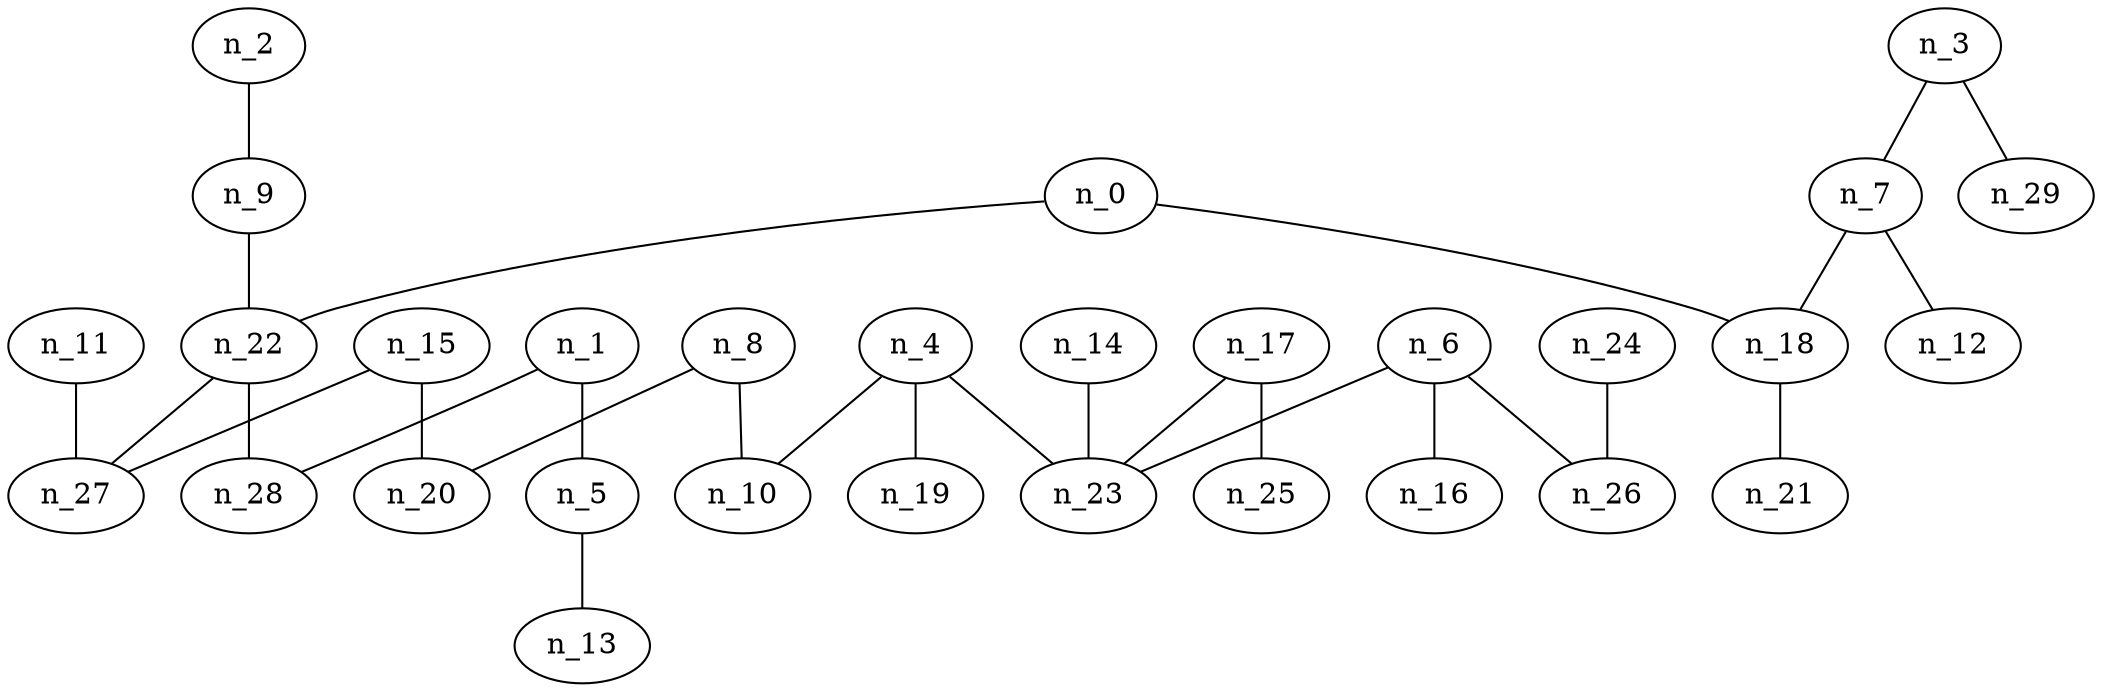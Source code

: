 graph grafoGeografico_30_30_KruskalD  {
n_9;
n_22;
n_1;
n_5;
n_14;
n_23;
n_6;
n_16;
n_17;
n_27;
n_4;
n_19;
n_11;
n_24;
n_26;
n_7;
n_18;
n_8;
n_10;
n_0;
n_25;
n_15;
n_20;
n_28;
n_12;
n_3;
n_29;
n_21;
n_13;
n_2;
n_9 -- n_22;
n_1 -- n_5;
n_14 -- n_23;
n_6 -- n_16;
n_17 -- n_23;
n_22 -- n_27;
n_4 -- n_19;
n_11 -- n_27;
n_24 -- n_26;
n_7 -- n_18;
n_8 -- n_10;
n_0 -- n_22;
n_17 -- n_25;
n_6 -- n_26;
n_0 -- n_18;
n_15 -- n_27;
n_8 -- n_20;
n_22 -- n_28;
n_4 -- n_23;
n_4 -- n_10;
n_6 -- n_23;
n_1 -- n_28;
n_7 -- n_12;
n_3 -- n_29;
n_18 -- n_21;
n_3 -- n_7;
n_15 -- n_20;
n_5 -- n_13;
n_2 -- n_9;
}